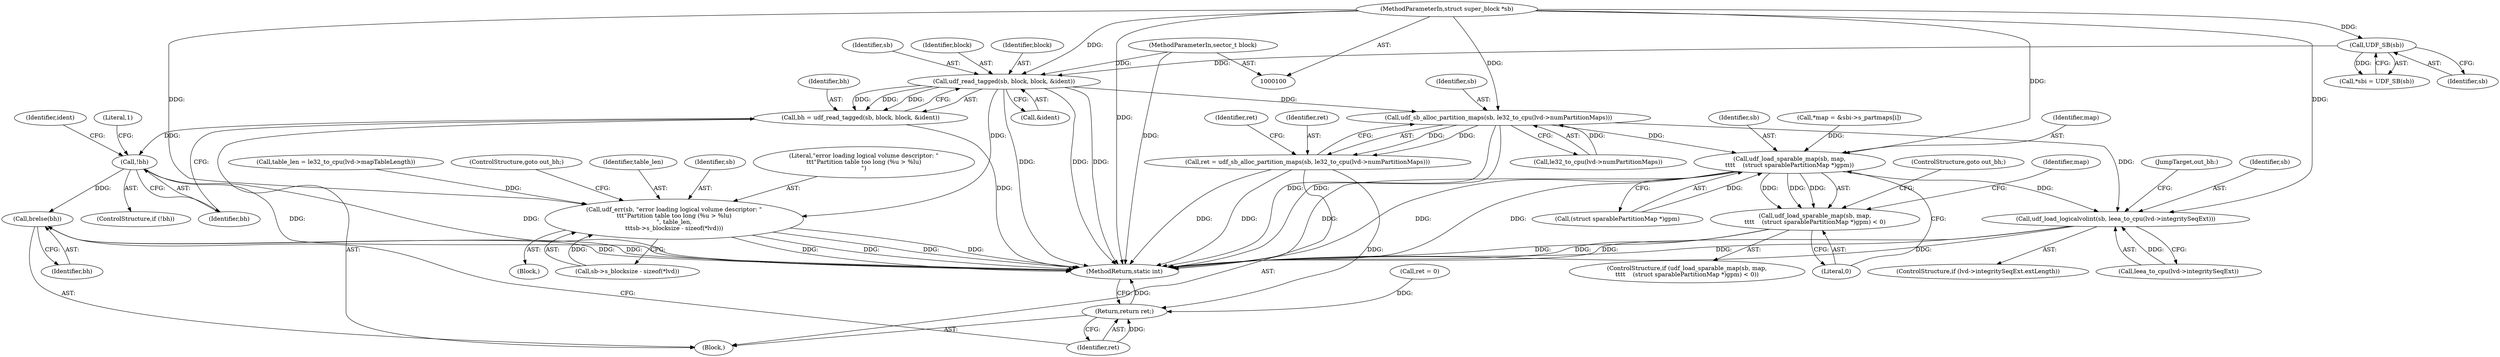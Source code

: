digraph "0_linux_1df2ae31c724e57be9d7ac00d78db8a5dabdd050@API" {
"1000124" [label="(Call,udf_read_tagged(sb, block, block, &ident))"];
"1000112" [label="(Call,UDF_SB(sb))"];
"1000101" [label="(MethodParameterIn,struct super_block *sb)"];
"1000102" [label="(MethodParameterIn,sector_t block)"];
"1000122" [label="(Call,bh = udf_read_tagged(sb, block, block, &ident))"];
"1000131" [label="(Call,!bh)"];
"1000586" [label="(Call,brelse(bh))"];
"1000163" [label="(Call,udf_err(sb, \"error loading logical volume descriptor: \"\n\t\t\t\"Partition table too long (%u > %lu)\n\", table_len,\n\t\t\tsb->s_blocksize - sizeof(*lvd)))"];
"1000177" [label="(Call,udf_sb_alloc_partition_maps(sb, le32_to_cpu(lvd->numPartitionMaps)))"];
"1000175" [label="(Call,ret = udf_sb_alloc_partition_maps(sb, le32_to_cpu(lvd->numPartitionMaps)))"];
"1000588" [label="(Return,return ret;)"];
"1000352" [label="(Call,udf_load_sparable_map(sb, map,\n\t\t\t\t    (struct sparablePartitionMap *)gpm))"];
"1000351" [label="(Call,udf_load_sparable_map(sb, map,\n\t\t\t\t    (struct sparablePartitionMap *)gpm) < 0)"];
"1000579" [label="(Call,udf_load_logicalvolint(sb, leea_to_cpu(lvd->integritySeqExt)))"];
"1000128" [label="(Call,&ident)"];
"1000101" [label="(MethodParameterIn,struct super_block *sb)"];
"1000579" [label="(Call,udf_load_logicalvolint(sb, leea_to_cpu(lvd->integritySeqExt)))"];
"1000573" [label="(ControlStructure,if (lvd->integritySeqExt.extLength))"];
"1000581" [label="(Call,leea_to_cpu(lvd->integritySeqExt))"];
"1000587" [label="(Identifier,bh)"];
"1000351" [label="(Call,udf_load_sparable_map(sb, map,\n\t\t\t\t    (struct sparablePartitionMap *)gpm) < 0)"];
"1000589" [label="(Identifier,ret)"];
"1000112" [label="(Call,UDF_SB(sb))"];
"1000110" [label="(Call,*sbi = UDF_SB(sb))"];
"1000175" [label="(Call,ret = udf_sb_alloc_partition_maps(sb, le32_to_cpu(lvd->numPartitionMaps)))"];
"1000176" [label="(Identifier,ret)"];
"1000119" [label="(Call,ret = 0)"];
"1000163" [label="(Call,udf_err(sb, \"error loading logical volume descriptor: \"\n\t\t\t\"Partition table too long (%u > %lu)\n\", table_len,\n\t\t\tsb->s_blocksize - sizeof(*lvd)))"];
"1000122" [label="(Call,bh = udf_read_tagged(sb, block, block, &ident))"];
"1000179" [label="(Call,le32_to_cpu(lvd->numPartitionMaps))"];
"1000520" [label="(Identifier,map)"];
"1000113" [label="(Identifier,sb)"];
"1000174" [label="(ControlStructure,goto out_bh;)"];
"1000588" [label="(Return,return ret;)"];
"1000166" [label="(Identifier,table_len)"];
"1000354" [label="(Identifier,map)"];
"1000353" [label="(Identifier,sb)"];
"1000162" [label="(Block,)"];
"1000355" [label="(Call,(struct sparablePartitionMap *)gpm)"];
"1000178" [label="(Identifier,sb)"];
"1000590" [label="(MethodReturn,static int)"];
"1000213" [label="(Call,*map = &sbi->s_partmaps[i])"];
"1000125" [label="(Identifier,sb)"];
"1000358" [label="(Literal,0)"];
"1000177" [label="(Call,udf_sb_alloc_partition_maps(sb, le32_to_cpu(lvd->numPartitionMaps)))"];
"1000104" [label="(Block,)"];
"1000131" [label="(Call,!bh)"];
"1000352" [label="(Call,udf_load_sparable_map(sb, map,\n\t\t\t\t    (struct sparablePartitionMap *)gpm))"];
"1000137" [label="(Identifier,ident)"];
"1000164" [label="(Identifier,sb)"];
"1000127" [label="(Identifier,block)"];
"1000132" [label="(Identifier,bh)"];
"1000165" [label="(Literal,\"error loading logical volume descriptor: \"\n\t\t\t\"Partition table too long (%u > %lu)\n\")"];
"1000146" [label="(Call,table_len = le32_to_cpu(lvd->mapTableLength))"];
"1000359" [label="(ControlStructure,goto out_bh;)"];
"1000586" [label="(Call,brelse(bh))"];
"1000350" [label="(ControlStructure,if (udf_load_sparable_map(sb, map,\n\t\t\t\t    (struct sparablePartitionMap *)gpm) < 0))"];
"1000585" [label="(JumpTarget,out_bh:)"];
"1000123" [label="(Identifier,bh)"];
"1000184" [label="(Identifier,ret)"];
"1000580" [label="(Identifier,sb)"];
"1000130" [label="(ControlStructure,if (!bh))"];
"1000124" [label="(Call,udf_read_tagged(sb, block, block, &ident))"];
"1000126" [label="(Identifier,block)"];
"1000167" [label="(Call,sb->s_blocksize - sizeof(*lvd))"];
"1000134" [label="(Literal,1)"];
"1000102" [label="(MethodParameterIn,sector_t block)"];
"1000124" -> "1000122"  [label="AST: "];
"1000124" -> "1000128"  [label="CFG: "];
"1000125" -> "1000124"  [label="AST: "];
"1000126" -> "1000124"  [label="AST: "];
"1000127" -> "1000124"  [label="AST: "];
"1000128" -> "1000124"  [label="AST: "];
"1000122" -> "1000124"  [label="CFG: "];
"1000124" -> "1000590"  [label="DDG: "];
"1000124" -> "1000590"  [label="DDG: "];
"1000124" -> "1000590"  [label="DDG: "];
"1000124" -> "1000122"  [label="DDG: "];
"1000124" -> "1000122"  [label="DDG: "];
"1000124" -> "1000122"  [label="DDG: "];
"1000112" -> "1000124"  [label="DDG: "];
"1000101" -> "1000124"  [label="DDG: "];
"1000102" -> "1000124"  [label="DDG: "];
"1000124" -> "1000163"  [label="DDG: "];
"1000124" -> "1000177"  [label="DDG: "];
"1000112" -> "1000110"  [label="AST: "];
"1000112" -> "1000113"  [label="CFG: "];
"1000113" -> "1000112"  [label="AST: "];
"1000110" -> "1000112"  [label="CFG: "];
"1000112" -> "1000110"  [label="DDG: "];
"1000101" -> "1000112"  [label="DDG: "];
"1000101" -> "1000100"  [label="AST: "];
"1000101" -> "1000590"  [label="DDG: "];
"1000101" -> "1000163"  [label="DDG: "];
"1000101" -> "1000177"  [label="DDG: "];
"1000101" -> "1000352"  [label="DDG: "];
"1000101" -> "1000579"  [label="DDG: "];
"1000102" -> "1000100"  [label="AST: "];
"1000102" -> "1000590"  [label="DDG: "];
"1000122" -> "1000104"  [label="AST: "];
"1000123" -> "1000122"  [label="AST: "];
"1000132" -> "1000122"  [label="CFG: "];
"1000122" -> "1000590"  [label="DDG: "];
"1000122" -> "1000131"  [label="DDG: "];
"1000131" -> "1000130"  [label="AST: "];
"1000131" -> "1000132"  [label="CFG: "];
"1000132" -> "1000131"  [label="AST: "];
"1000134" -> "1000131"  [label="CFG: "];
"1000137" -> "1000131"  [label="CFG: "];
"1000131" -> "1000590"  [label="DDG: "];
"1000131" -> "1000590"  [label="DDG: "];
"1000131" -> "1000586"  [label="DDG: "];
"1000586" -> "1000104"  [label="AST: "];
"1000586" -> "1000587"  [label="CFG: "];
"1000587" -> "1000586"  [label="AST: "];
"1000589" -> "1000586"  [label="CFG: "];
"1000586" -> "1000590"  [label="DDG: "];
"1000586" -> "1000590"  [label="DDG: "];
"1000163" -> "1000162"  [label="AST: "];
"1000163" -> "1000167"  [label="CFG: "];
"1000164" -> "1000163"  [label="AST: "];
"1000165" -> "1000163"  [label="AST: "];
"1000166" -> "1000163"  [label="AST: "];
"1000167" -> "1000163"  [label="AST: "];
"1000174" -> "1000163"  [label="CFG: "];
"1000163" -> "1000590"  [label="DDG: "];
"1000163" -> "1000590"  [label="DDG: "];
"1000163" -> "1000590"  [label="DDG: "];
"1000163" -> "1000590"  [label="DDG: "];
"1000146" -> "1000163"  [label="DDG: "];
"1000167" -> "1000163"  [label="DDG: "];
"1000177" -> "1000175"  [label="AST: "];
"1000177" -> "1000179"  [label="CFG: "];
"1000178" -> "1000177"  [label="AST: "];
"1000179" -> "1000177"  [label="AST: "];
"1000175" -> "1000177"  [label="CFG: "];
"1000177" -> "1000590"  [label="DDG: "];
"1000177" -> "1000590"  [label="DDG: "];
"1000177" -> "1000175"  [label="DDG: "];
"1000177" -> "1000175"  [label="DDG: "];
"1000179" -> "1000177"  [label="DDG: "];
"1000177" -> "1000352"  [label="DDG: "];
"1000177" -> "1000579"  [label="DDG: "];
"1000175" -> "1000104"  [label="AST: "];
"1000176" -> "1000175"  [label="AST: "];
"1000184" -> "1000175"  [label="CFG: "];
"1000175" -> "1000590"  [label="DDG: "];
"1000175" -> "1000590"  [label="DDG: "];
"1000175" -> "1000588"  [label="DDG: "];
"1000588" -> "1000104"  [label="AST: "];
"1000588" -> "1000589"  [label="CFG: "];
"1000589" -> "1000588"  [label="AST: "];
"1000590" -> "1000588"  [label="CFG: "];
"1000588" -> "1000590"  [label="DDG: "];
"1000589" -> "1000588"  [label="DDG: "];
"1000119" -> "1000588"  [label="DDG: "];
"1000352" -> "1000351"  [label="AST: "];
"1000352" -> "1000355"  [label="CFG: "];
"1000353" -> "1000352"  [label="AST: "];
"1000354" -> "1000352"  [label="AST: "];
"1000355" -> "1000352"  [label="AST: "];
"1000358" -> "1000352"  [label="CFG: "];
"1000352" -> "1000590"  [label="DDG: "];
"1000352" -> "1000590"  [label="DDG: "];
"1000352" -> "1000590"  [label="DDG: "];
"1000352" -> "1000351"  [label="DDG: "];
"1000352" -> "1000351"  [label="DDG: "];
"1000352" -> "1000351"  [label="DDG: "];
"1000213" -> "1000352"  [label="DDG: "];
"1000355" -> "1000352"  [label="DDG: "];
"1000352" -> "1000579"  [label="DDG: "];
"1000351" -> "1000350"  [label="AST: "];
"1000351" -> "1000358"  [label="CFG: "];
"1000358" -> "1000351"  [label="AST: "];
"1000359" -> "1000351"  [label="CFG: "];
"1000520" -> "1000351"  [label="CFG: "];
"1000351" -> "1000590"  [label="DDG: "];
"1000351" -> "1000590"  [label="DDG: "];
"1000579" -> "1000573"  [label="AST: "];
"1000579" -> "1000581"  [label="CFG: "];
"1000580" -> "1000579"  [label="AST: "];
"1000581" -> "1000579"  [label="AST: "];
"1000585" -> "1000579"  [label="CFG: "];
"1000579" -> "1000590"  [label="DDG: "];
"1000579" -> "1000590"  [label="DDG: "];
"1000579" -> "1000590"  [label="DDG: "];
"1000581" -> "1000579"  [label="DDG: "];
}
